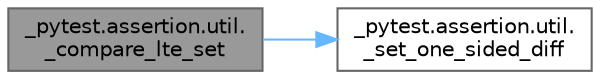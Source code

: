 digraph "_pytest.assertion.util._compare_lte_set"
{
 // LATEX_PDF_SIZE
  bgcolor="transparent";
  edge [fontname=Helvetica,fontsize=10,labelfontname=Helvetica,labelfontsize=10];
  node [fontname=Helvetica,fontsize=10,shape=box,height=0.2,width=0.4];
  rankdir="LR";
  Node1 [id="Node000001",label="_pytest.assertion.util.\l_compare_lte_set",height=0.2,width=0.4,color="gray40", fillcolor="grey60", style="filled", fontcolor="black",tooltip=" "];
  Node1 -> Node2 [id="edge1_Node000001_Node000002",color="steelblue1",style="solid",tooltip=" "];
  Node2 [id="Node000002",label="_pytest.assertion.util.\l_set_one_sided_diff",height=0.2,width=0.4,color="grey40", fillcolor="white", style="filled",URL="$namespace__pytest_1_1assertion_1_1util.html#a2970c56a957686a59acf06ff8b7c9f15",tooltip=" "];
}
